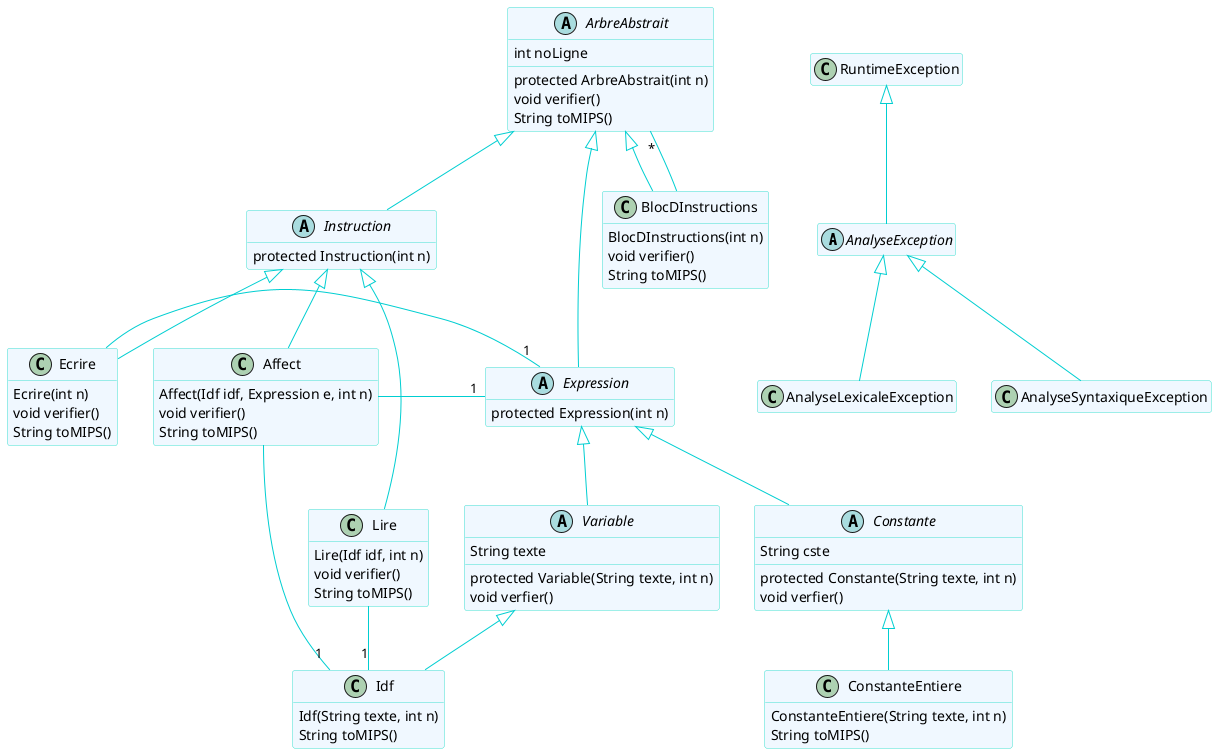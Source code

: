 @startuml
skinparam class {
BackgroundColor AliceBlue
ArrowColor DarkTurquoise
BorderColor Turquoise
}

skinparam stereotypeCBackgroundColor DarkTurquoise
skinparam stereotypeIBackgroundColor Magenta
skinparam stereotypeABackgroundColor Yellow

hide stereotype
hide empty member

abstract class AnalyseException

AnalyseException -up-|> RuntimeException

AnalyseLexicaleException -up-|> AnalyseException
AnalyseSyntaxiqueException -up-|> AnalyseException

abstract class ArbreAbstrait {
   int noLigne
   protected ArbreAbstrait(int n)
   void verifier()
   String toMIPS()
}

class BlocDInstructions {
   BlocDInstructions(int n)
   void verifier()
   String toMIPS()
}

BlocDInstructions -up-|> ArbreAbstrait
BlocDInstructions -up- "*" ArbreAbstrait

abstract class Instruction {
   protected Instruction(int n)
}

Instruction -up-|> ArbreAbstrait

class Ecrire {
   Ecrire(int n)
   void verifier()
   String toMIPS()
}

Ecrire  -up-|> Instruction

class Affect {
   Affect(Idf idf, Expression e, int n)
   void verifier()
   String toMIPS()
}

Affect  -up-|> Instruction
Affect - "1" Expression
Affect - "1" Idf

class Lire {
   Lire(Idf idf, int n)
   void verifier()
   String toMIPS()
}

Lire  -up-|> Instruction
Lire - "1" Idf

abstract class Expression {
   protected Expression(int n)
}

Expression  -up-|> ArbreAbstrait
Ecrire - "1" Expression

abstract class Constante {
   String cste
   protected Constante(String texte, int n)
   void verfier()
}

Constante  -up-|> Expression


class ConstanteEntiere {
   ConstanteEntiere(String texte, int n)
   String toMIPS()
}

ConstanteEntiere  -up-|> Constante

abstract class Variable {
   String texte
   protected Variable(String texte, int n)
   void verfier()
}

Variable  -up-|> Expression

class Idf {
   Idf(String texte, int n)
   String toMIPS()
}

Idf  -up-|> Variable
@enduml